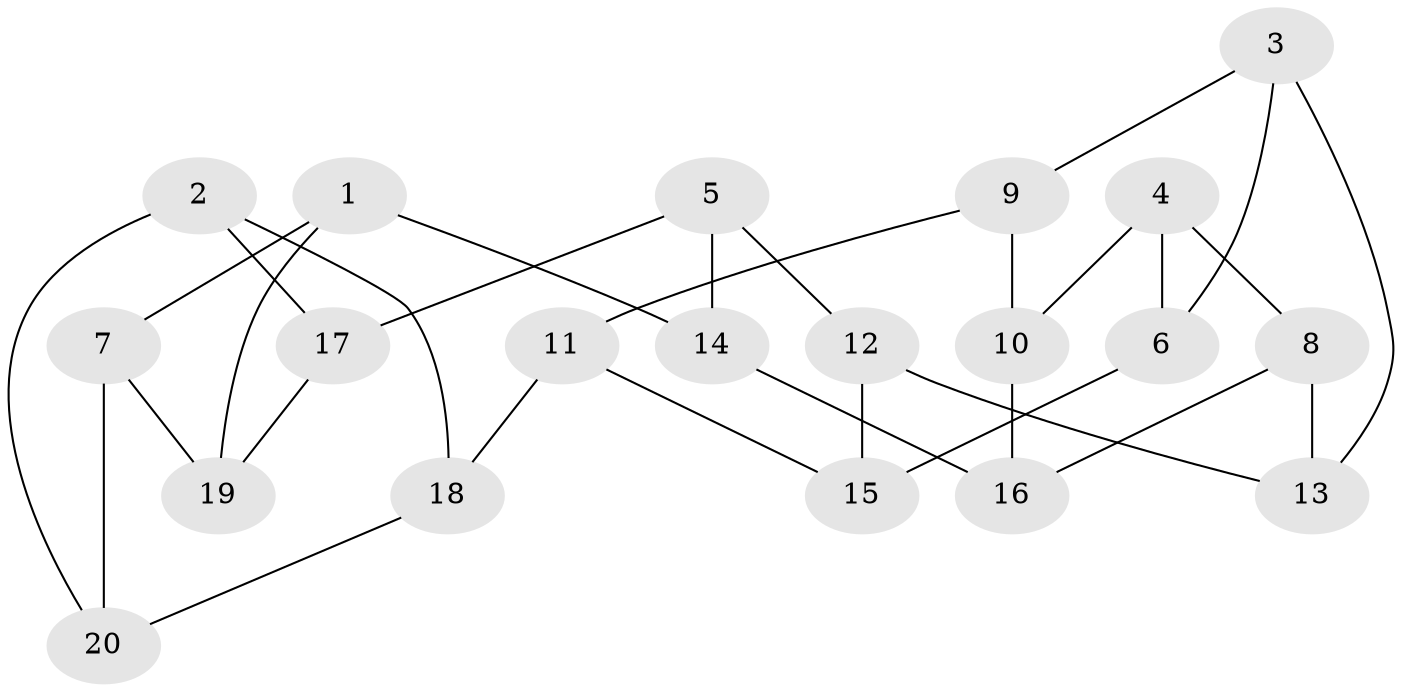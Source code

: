// Generated by graph-tools (version 1.1) at 2025/46/02/15/25 05:46:28]
// undirected, 20 vertices, 30 edges
graph export_dot {
graph [start="1"]
  node [color=gray90,style=filled];
  1;
  2;
  3;
  4;
  5;
  6;
  7;
  8;
  9;
  10;
  11;
  12;
  13;
  14;
  15;
  16;
  17;
  18;
  19;
  20;
  1 -- 19;
  1 -- 7;
  1 -- 14;
  2 -- 20;
  2 -- 17;
  2 -- 18;
  3 -- 13;
  3 -- 9;
  3 -- 6;
  4 -- 8;
  4 -- 10;
  4 -- 6;
  5 -- 14;
  5 -- 12;
  5 -- 17;
  6 -- 15;
  7 -- 19;
  7 -- 20;
  8 -- 13;
  8 -- 16;
  9 -- 10;
  9 -- 11;
  10 -- 16;
  11 -- 18;
  11 -- 15;
  12 -- 15;
  12 -- 13;
  14 -- 16;
  17 -- 19;
  18 -- 20;
}

